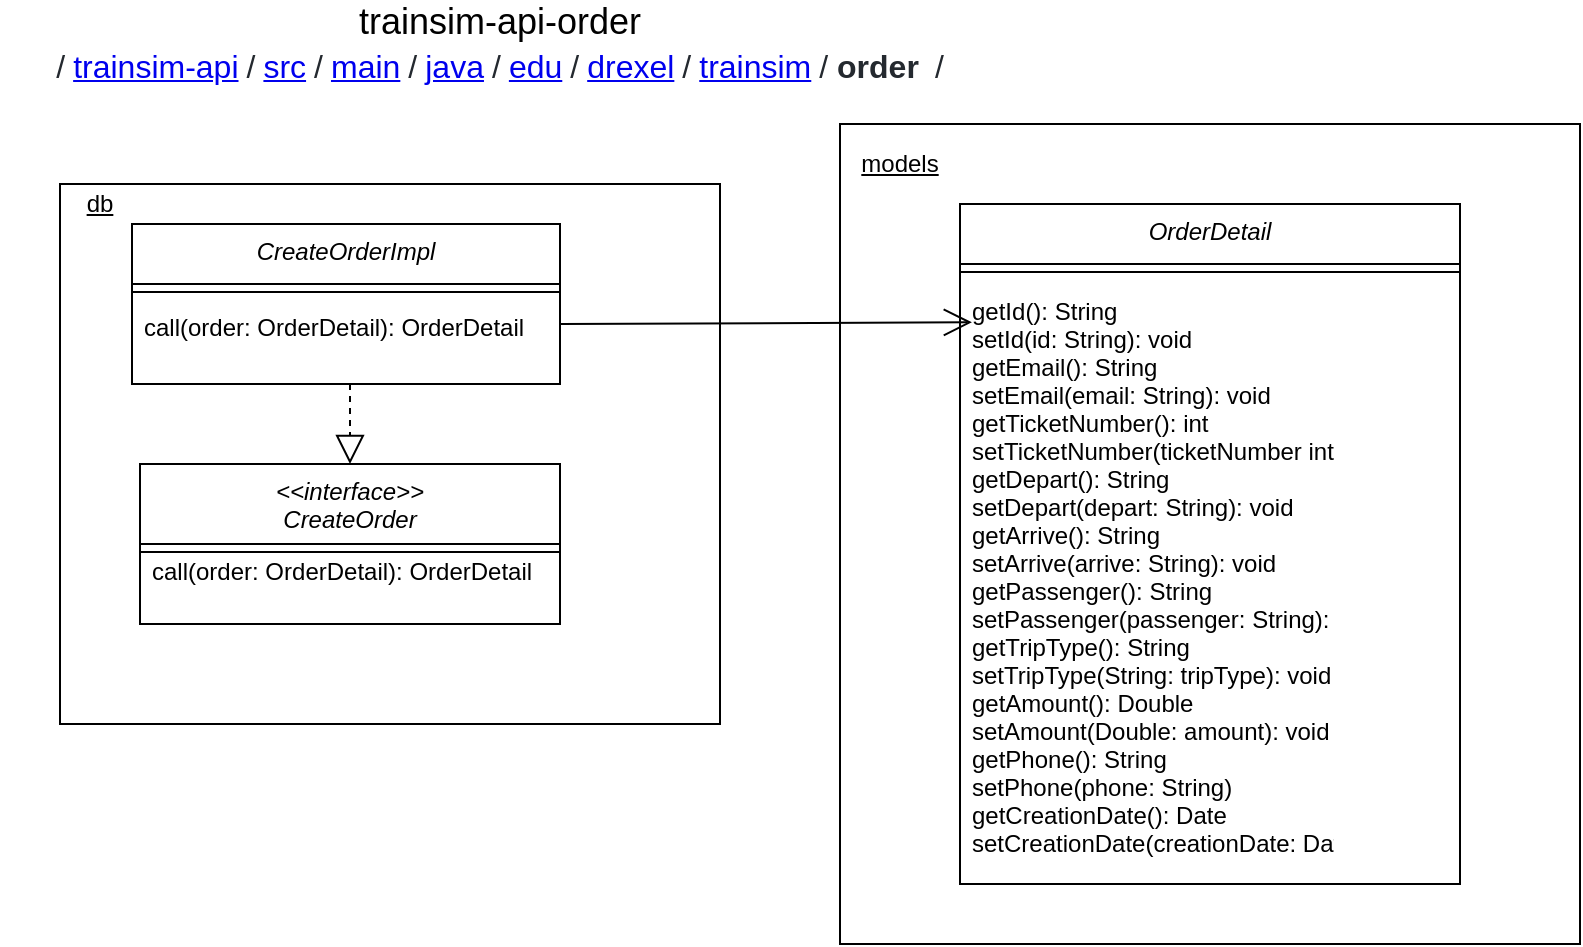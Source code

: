 <mxfile version="15.0.2" type="device"><diagram id="2F12Kb_zP6BiVPlYtcEt" name="Page-1"><mxGraphModel dx="1662" dy="1805" grid="1" gridSize="10" guides="1" tooltips="1" connect="1" arrows="1" fold="1" page="1" pageScale="1" pageWidth="1700" pageHeight="1100" math="0" shadow="0"><root><mxCell id="0"/><mxCell id="1" parent="0"/><mxCell id="avtenpTOh4KIP9tHtVju-3" value="" style="rounded=0;whiteSpace=wrap;html=1;" parent="1" vertex="1"><mxGeometry x="430" y="-1020" width="370" height="410" as="geometry"/></mxCell><mxCell id="avtenpTOh4KIP9tHtVju-4" value="" style="rounded=0;whiteSpace=wrap;html=1;" parent="1" vertex="1"><mxGeometry x="40" y="-990" width="330" height="270" as="geometry"/></mxCell><mxCell id="avtenpTOh4KIP9tHtVju-17" value="&lt;&lt;interface&gt;&gt;&#10;CreateOrder" style="swimlane;fontStyle=2;align=center;verticalAlign=top;childLayout=stackLayout;horizontal=1;startSize=40;horizontalStack=0;resizeParent=1;resizeLast=0;collapsible=1;marginBottom=0;rounded=0;shadow=0;strokeWidth=1;" parent="1" vertex="1"><mxGeometry x="80" y="-850" width="210" height="80" as="geometry"><mxRectangle x="230" y="140" width="160" height="26" as="alternateBounds"/></mxGeometry></mxCell><mxCell id="avtenpTOh4KIP9tHtVju-18" value="" style="line;html=1;strokeWidth=1;align=left;verticalAlign=middle;spacingTop=-1;spacingLeft=3;spacingRight=3;rotatable=0;labelPosition=right;points=[];portConstraint=eastwest;" parent="avtenpTOh4KIP9tHtVju-17" vertex="1"><mxGeometry y="40" width="210" height="8" as="geometry"/></mxCell><mxCell id="avtenpTOh4KIP9tHtVju-19" value="CreateOrderImpl" style="swimlane;fontStyle=2;align=center;verticalAlign=top;childLayout=stackLayout;horizontal=1;startSize=30;horizontalStack=0;resizeParent=1;resizeLast=0;collapsible=1;marginBottom=0;rounded=0;shadow=0;strokeWidth=1;" parent="1" vertex="1"><mxGeometry x="76" y="-970" width="214" height="80" as="geometry"><mxRectangle x="230" y="140" width="160" height="26" as="alternateBounds"/></mxGeometry></mxCell><mxCell id="avtenpTOh4KIP9tHtVju-20" value="" style="line;html=1;strokeWidth=1;align=left;verticalAlign=middle;spacingTop=-1;spacingLeft=3;spacingRight=3;rotatable=0;labelPosition=right;points=[];portConstraint=eastwest;" parent="avtenpTOh4KIP9tHtVju-19" vertex="1"><mxGeometry y="30" width="214" height="8" as="geometry"/></mxCell><mxCell id="avtenpTOh4KIP9tHtVju-90" value="call(order: OrderDetail): OrderDetail" style="text;align=left;verticalAlign=top;spacingLeft=4;spacingRight=4;overflow=hidden;rotatable=0;points=[[0,0.5],[1,0.5]];portConstraint=eastwest;" parent="avtenpTOh4KIP9tHtVju-19" vertex="1"><mxGeometry y="38" width="214" height="30" as="geometry"/></mxCell><mxCell id="avtenpTOh4KIP9tHtVju-29" value="" style="endArrow=block;dashed=1;endFill=0;endSize=12;html=1;entryX=0.5;entryY=0;entryDx=0;entryDy=0;" parent="1" target="avtenpTOh4KIP9tHtVju-17" edge="1"><mxGeometry width="160" relative="1" as="geometry"><mxPoint x="185" y="-890" as="sourcePoint"/><mxPoint x="150" y="-890" as="targetPoint"/></mxGeometry></mxCell><mxCell id="avtenpTOh4KIP9tHtVju-42" value="OrderDetail" style="swimlane;fontStyle=2;align=center;verticalAlign=top;childLayout=stackLayout;horizontal=1;startSize=30;horizontalStack=0;resizeParent=1;resizeLast=0;collapsible=1;marginBottom=0;rounded=0;shadow=0;strokeWidth=1;" parent="1" vertex="1"><mxGeometry x="490" y="-980" width="250" height="340" as="geometry"><mxRectangle x="230" y="140" width="160" height="26" as="alternateBounds"/></mxGeometry></mxCell><mxCell id="avtenpTOh4KIP9tHtVju-43" value="" style="line;html=1;strokeWidth=1;align=left;verticalAlign=middle;spacingTop=-1;spacingLeft=3;spacingRight=3;rotatable=0;labelPosition=right;points=[];portConstraint=eastwest;" parent="avtenpTOh4KIP9tHtVju-42" vertex="1"><mxGeometry y="30" width="250" height="8" as="geometry"/></mxCell><mxCell id="avtenpTOh4KIP9tHtVju-49" value="&lt;u&gt;db&lt;/u&gt;" style="text;html=1;strokeColor=none;fillColor=none;align=center;verticalAlign=middle;whiteSpace=wrap;rounded=0;" parent="1" vertex="1"><mxGeometry x="40" y="-990" width="40" height="20" as="geometry"/></mxCell><mxCell id="avtenpTOh4KIP9tHtVju-50" value="&lt;u&gt;models&lt;/u&gt;" style="text;html=1;strokeColor=none;fillColor=none;align=center;verticalAlign=middle;whiteSpace=wrap;rounded=0;" parent="1" vertex="1"><mxGeometry x="440" y="-1010" width="40" height="20" as="geometry"/></mxCell><mxCell id="avtenpTOh4KIP9tHtVju-79" value="getId(): String&#10;setId(id: String): void&#10;getEmail(): String&#10;setEmail(email: String): void&#10;getTicketNumber(): int&#10;setTicketNumber(ticketNumber int): void&#10;getDepart(): String&#10;setDepart(depart: String): void&#10;getArrive(): String&#10;setArrive(arrive: String): void&#10;getPassenger(): String&#10;setPassenger(passenger: String): void&#10;getTripType(): String&#10;setTripType(String: tripType): void&#10;getAmount(): Double&#10;setAmount(Double: amount): void&#10;getPhone(): String&#10;setPhone(phone: String)&#10;getCreationDate(): Date&#10;setCreationDate(creationDate: Date)&#10;" style="text;align=left;verticalAlign=top;spacingLeft=4;spacingRight=4;overflow=hidden;rotatable=0;points=[[0,0.5],[1,0.5]];portConstraint=eastwest;" parent="1" vertex="1"><mxGeometry x="490" y="-940" width="192" height="290" as="geometry"/></mxCell><mxCell id="avtenpTOh4KIP9tHtVju-82" value="call(order: OrderDetail): OrderDetail" style="text;align=left;verticalAlign=top;spacingLeft=4;spacingRight=4;overflow=hidden;rotatable=0;points=[[0,0.5],[1,0.5]];portConstraint=eastwest;" parent="1" vertex="1"><mxGeometry x="80" y="-810" width="210" height="30" as="geometry"/></mxCell><mxCell id="avtenpTOh4KIP9tHtVju-91" value="" style="endArrow=open;endFill=1;endSize=12;html=1;entryX=0.031;entryY=0.066;entryDx=0;entryDy=0;entryPerimeter=0;" parent="1" target="avtenpTOh4KIP9tHtVju-79" edge="1"><mxGeometry width="160" relative="1" as="geometry"><mxPoint x="290" y="-920" as="sourcePoint"/><mxPoint x="450" y="-920" as="targetPoint"/></mxGeometry></mxCell><mxCell id="avtenpTOh4KIP9tHtVju-92" value="&lt;font style=&quot;font-size: 18px&quot;&gt;trainsim-api-order&lt;br&gt;&lt;/font&gt;&lt;h2 id=&quot;blob-path&quot; class=&quot;breadcrumb flex-auto flex-self-center min-width-0 text-normal mx-2 width-full width-md-auto flex-order-1 flex-md-order-none mt-3 mt-md-0&quot; style=&quot;box-sizing: border-box ; margin: 0px 8px ; background-color: rgb(255 , 255 , 255) ; width: auto ; min-width: 0px&quot;&gt;&lt;font size=&quot;3&quot;&gt;&lt;span class=&quot;mx-1&quot; style=&quot;font-weight: 400 ; box-sizing: border-box ; color: rgb(36 , 41 , 47) ; margin-right: 4px ; margin-left: 4px&quot;&gt;/&lt;/span&gt;&lt;span class=&quot;js-path-segment d-inline-block wb-break-all&quot; style=&quot;font-weight: 400 ; box-sizing: border-box ; color: rgb(36 , 41 , 47) ; word-break: break-all ; display: inline-block&quot;&gt;&lt;a href=&quot;https://github.com/bs3265/trainsim-public-group7/tree/master/trainsim-api&quot; style=&quot;box-sizing: border-box ; background-color: transparent&quot;&gt;trainsim-api&lt;/a&gt;&lt;/span&gt;&lt;span class=&quot;mx-1&quot; style=&quot;font-weight: 400 ; box-sizing: border-box ; color: rgb(36 , 41 , 47) ; margin-right: 4px ; margin-left: 4px&quot;&gt;/&lt;/span&gt;&lt;span class=&quot;js-path-segment d-inline-block wb-break-all&quot; style=&quot;font-weight: 400 ; box-sizing: border-box ; color: rgb(36 , 41 , 47) ; word-break: break-all ; display: inline-block&quot;&gt;&lt;a href=&quot;https://github.com/bs3265/trainsim-public-group7/tree/master/trainsim-api/src&quot; style=&quot;box-sizing: border-box ; background-color: transparent&quot;&gt;src&lt;/a&gt;&lt;/span&gt;&lt;span class=&quot;mx-1&quot; style=&quot;font-weight: 400 ; box-sizing: border-box ; color: rgb(36 , 41 , 47) ; margin-right: 4px ; margin-left: 4px&quot;&gt;/&lt;/span&gt;&lt;span class=&quot;js-path-segment d-inline-block wb-break-all&quot; style=&quot;font-weight: 400 ; box-sizing: border-box ; color: rgb(36 , 41 , 47) ; word-break: break-all ; display: inline-block&quot;&gt;&lt;a href=&quot;https://github.com/bs3265/trainsim-public-group7/tree/master/trainsim-api/src/main&quot; style=&quot;box-sizing: border-box ; background-color: transparent&quot;&gt;main&lt;/a&gt;&lt;/span&gt;&lt;span class=&quot;mx-1&quot; style=&quot;font-weight: 400 ; box-sizing: border-box ; color: rgb(36 , 41 , 47) ; margin-right: 4px ; margin-left: 4px&quot;&gt;/&lt;/span&gt;&lt;span class=&quot;js-path-segment d-inline-block wb-break-all&quot; style=&quot;font-weight: 400 ; box-sizing: border-box ; color: rgb(36 , 41 , 47) ; word-break: break-all ; display: inline-block&quot;&gt;&lt;a href=&quot;https://github.com/bs3265/trainsim-public-group7/tree/master/trainsim-api/src/main/java&quot; style=&quot;box-sizing: border-box ; background-color: transparent&quot;&gt;java&lt;/a&gt;&lt;/span&gt;&lt;span class=&quot;mx-1&quot; style=&quot;font-weight: 400 ; box-sizing: border-box ; color: rgb(36 , 41 , 47) ; margin-right: 4px ; margin-left: 4px&quot;&gt;/&lt;/span&gt;&lt;span class=&quot;js-path-segment d-inline-block wb-break-all&quot; style=&quot;font-weight: 400 ; box-sizing: border-box ; color: rgb(36 , 41 , 47) ; word-break: break-all ; display: inline-block&quot;&gt;&lt;a href=&quot;https://github.com/bs3265/trainsim-public-group7/tree/master/trainsim-api/src/main/java/edu&quot; style=&quot;box-sizing: border-box ; background-color: transparent&quot;&gt;edu&lt;/a&gt;&lt;/span&gt;&lt;span class=&quot;mx-1&quot; style=&quot;font-weight: 400 ; box-sizing: border-box ; color: rgb(36 , 41 , 47) ; margin-right: 4px ; margin-left: 4px&quot;&gt;/&lt;/span&gt;&lt;span class=&quot;js-path-segment d-inline-block wb-break-all&quot; style=&quot;font-weight: 400 ; box-sizing: border-box ; color: rgb(36 , 41 , 47) ; word-break: break-all ; display: inline-block&quot;&gt;&lt;a href=&quot;https://github.com/bs3265/trainsim-public-group7/tree/master/trainsim-api/src/main/java/edu/drexel&quot; style=&quot;box-sizing: border-box ; background-color: transparent&quot;&gt;drexel&lt;/a&gt;&lt;/span&gt;&lt;span class=&quot;mx-1&quot; style=&quot;font-weight: 400 ; box-sizing: border-box ; color: rgb(36 , 41 , 47) ; margin-right: 4px ; margin-left: 4px&quot;&gt;/&lt;/span&gt;&lt;span class=&quot;js-path-segment d-inline-block wb-break-all&quot; style=&quot;font-weight: 400 ; box-sizing: border-box ; color: rgb(36 , 41 , 47) ; word-break: break-all ; display: inline-block&quot;&gt;&lt;a href=&quot;https://github.com/bs3265/trainsim-public-group7/tree/master/trainsim-api/src/main/java/edu/drexel/trainsim&quot; style=&quot;box-sizing: border-box ; background-color: transparent&quot;&gt;trainsim&lt;/a&gt;&lt;/span&gt;&lt;span class=&quot;mx-1&quot; style=&quot;box-sizing: border-box ; color: rgb(36 , 41 , 47) ; margin-right: 4px ; margin-left: 4px&quot;&gt;&lt;span style=&quot;font-weight: 400&quot;&gt;/&amp;nbsp;&lt;/span&gt;order&lt;/span&gt;&lt;span class=&quot;mx-1&quot; style=&quot;font-weight: 400 ; box-sizing: border-box ; color: rgb(36 , 41 , 47) ; margin-right: 4px ; margin-left: 4px&quot;&gt;/&lt;/span&gt;&lt;/font&gt;&lt;br&gt;&lt;/h2&gt;" style="text;html=1;strokeColor=none;fillColor=none;align=center;verticalAlign=middle;whiteSpace=wrap;rounded=0;" parent="1" vertex="1"><mxGeometry x="10" y="-1080" width="500" height="40" as="geometry"/></mxCell></root></mxGraphModel></diagram></mxfile>